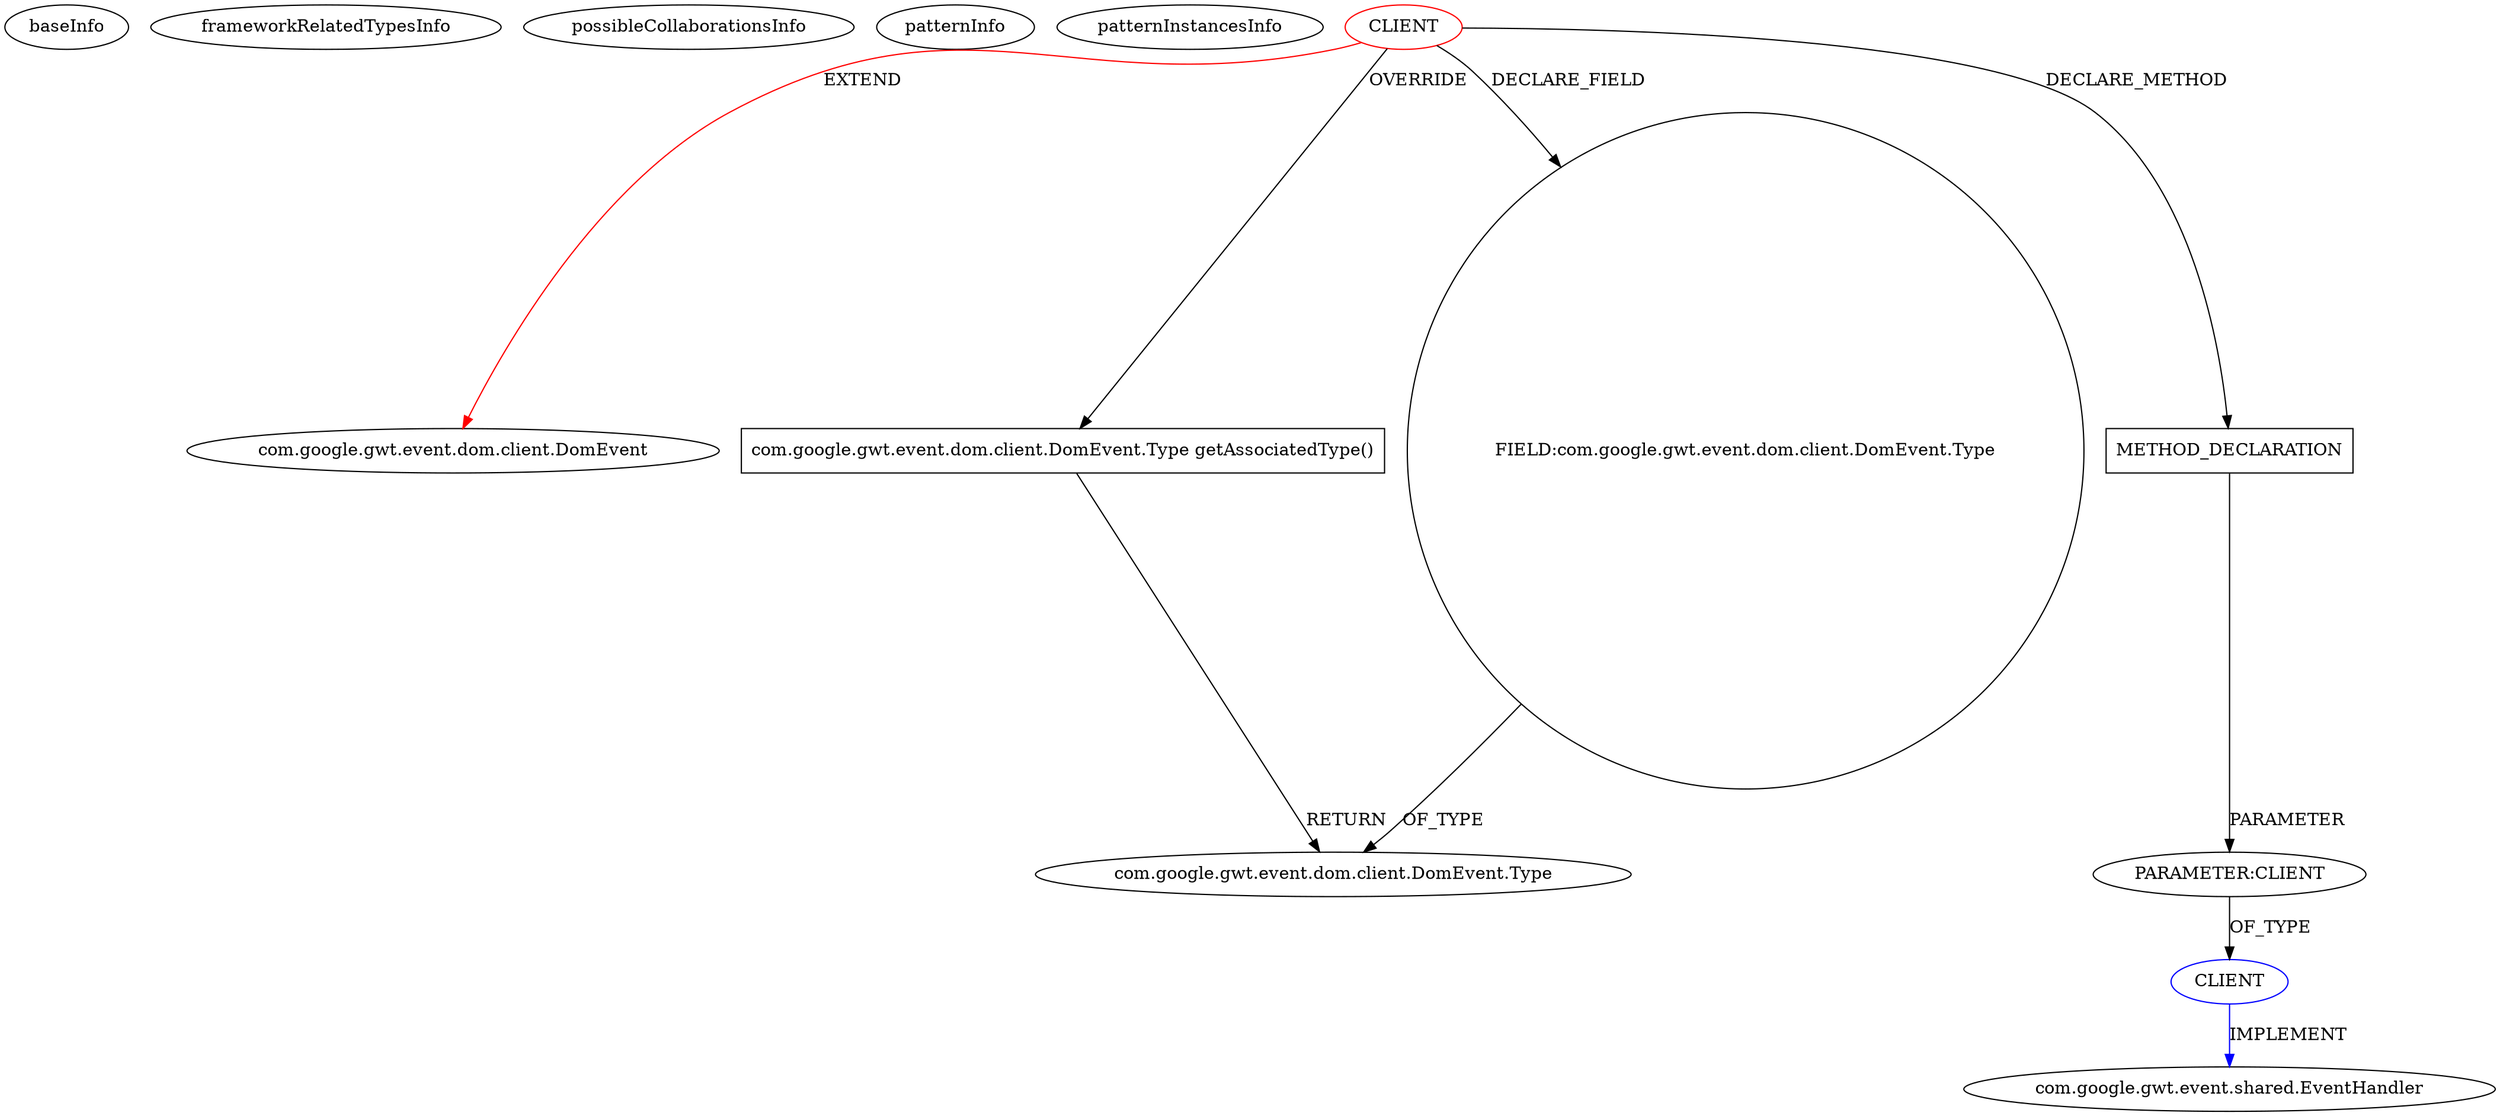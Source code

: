 digraph {
baseInfo[graphId=384,category="pattern",isAnonymous=false,possibleRelation=true]
frameworkRelatedTypesInfo[0="com.google.gwt.event.dom.client.DomEvent"]
possibleCollaborationsInfo[0="384~PARAMETER_TYPE_DECLARATION-CLIENT_METHOD_DECLARATION-~com.google.gwt.event.dom.client.DomEvent ~com.google.gwt.event.shared.EventHandler ~false~false"]
patternInfo[frequency=10.0,patternRootClient=0]
patternInstancesInfo[0="jhudson8-gwt-jquery-ui~/jhudson8-gwt-jquery-ui/gwt-jquery-ui-master/core/gwt-jquery-ui-mobile/src/main/java/com/google/gwt/event/logical/shared/TouchMoveEvent.java~TouchMoveEvent~3162",1="mguiral-GwtVideoLib~/mguiral-GwtVideoLib/GwtVideoLib-master/src/gwt/html5/video/client/events/VideoTimeUpdateEvent.java~VideoTimeUpdateEvent~4027",2="jhudson8-gwt-jquery-ui~/jhudson8-gwt-jquery-ui/gwt-jquery-ui-master/core/gwt-jquery-ui-mobile/src/main/java/com/google/gwt/event/logical/shared/TouchCancelEvent.java~TouchCancelEvent~3165",3="laaglu-lib-gwt-file~/laaglu-lib-gwt-file/lib-gwt-file-master/src/main/java/org/vectomatic/file/events/LoadStartEvent.java~LoadStartEvent~3471",4="jhudson8-gwt-jquery-ui~/jhudson8-gwt-jquery-ui/gwt-jquery-ui-master/core/gwt-jquery-ui-mobile/src/main/java/com/google/gwt/event/logical/shared/TouchStartEvent.java~TouchStartEvent~3155",5="laaglu-lib-gwt-file~/laaglu-lib-gwt-file/lib-gwt-file-master/src/main/java/org/vectomatic/file/events/ProgressEvent.java~ProgressEvent~3469",6="laaglu-lib-gwt-file~/laaglu-lib-gwt-file/lib-gwt-file-master/src/main/java/org/vectomatic/file/events/LoadEndEvent.java~LoadEndEvent~3462",7="laaglu-lib-gwt-file~/laaglu-lib-gwt-file/lib-gwt-file-master/src/main/java/org/vectomatic/file/events/ErrorEvent.java~ErrorEvent~3472",8="jhudson8-gwt-jquery-ui~/jhudson8-gwt-jquery-ui/gwt-jquery-ui-master/core/gwt-jquery-ui-mobile/src/main/java/com/google/gwt/event/logical/shared/TouchEndEvent.java~TouchEndEvent~3154",9="laaglu-lib-gwt-file~/laaglu-lib-gwt-file/lib-gwt-file-master/src/main/java/org/vectomatic/file/events/AbortEvent.java~AbortEvent~3466"]
1[label="com.google.gwt.event.dom.client.DomEvent",vertexType="FRAMEWORK_CLASS_TYPE",isFrameworkType=false]
0[label="CLIENT",vertexType="ROOT_CLIENT_CLASS_DECLARATION",isFrameworkType=false,color=red]
4[label="com.google.gwt.event.dom.client.DomEvent.Type getAssociatedType()",vertexType="OVERRIDING_METHOD_DECLARATION",isFrameworkType=false,shape=box]
8[label="METHOD_DECLARATION",vertexType="CLIENT_METHOD_DECLARATION",isFrameworkType=false,shape=box]
9[label="PARAMETER:CLIENT",vertexType="PARAMETER_DECLARATION",isFrameworkType=false]
3[label="com.google.gwt.event.dom.client.DomEvent.Type",vertexType="FRAMEWORK_CLASS_TYPE",isFrameworkType=false]
2[label="FIELD:com.google.gwt.event.dom.client.DomEvent.Type",vertexType="FIELD_DECLARATION",isFrameworkType=false,shape=circle]
10[label="CLIENT",vertexType="REFERENCE_CLIENT_CLASS_DECLARATION",isFrameworkType=false,color=blue]
11[label="com.google.gwt.event.shared.EventHandler",vertexType="FRAMEWORK_INTERFACE_TYPE",isFrameworkType=false]
4->3[label="RETURN"]
2->3[label="OF_TYPE"]
0->4[label="OVERRIDE"]
0->1[label="EXTEND",color=red]
0->2[label="DECLARE_FIELD"]
10->11[label="IMPLEMENT",color=blue]
8->9[label="PARAMETER"]
9->10[label="OF_TYPE"]
0->8[label="DECLARE_METHOD"]
}
